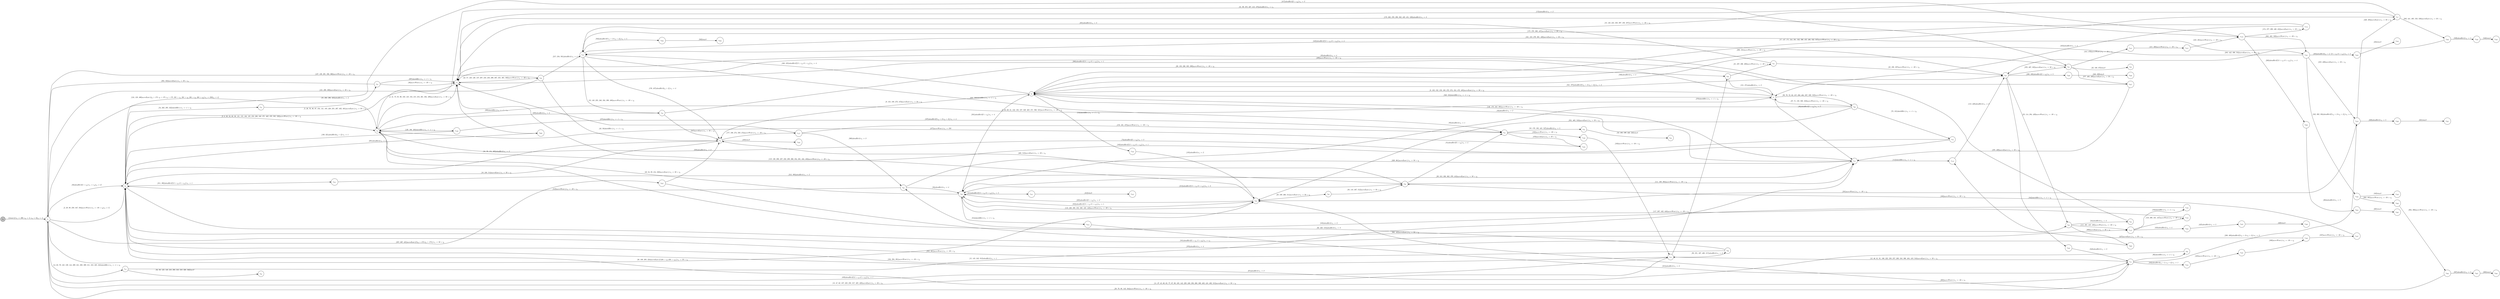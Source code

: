 digraph EFSM{
  graph [rankdir="LR", fontname="Latin Modern Math"];
  node [color="black", fillcolor="white", shape="circle", style="filled", fontname="Latin Modern Math"];
  edge [fontname="Latin Modern Math"];

  s0[fillcolor="gray", label=<s<sub>0</sub>>];
  s1[label=<s<sub>1</sub>>];
  s2[label=<s<sub>2</sub>>];
  s3[label=<s<sub>3</sub>>];
  s4[label=<s<sub>4</sub>>];
  s7[label=<s<sub>7</sub>>];
  s8[label=<s<sub>8</sub>>];
  s9[label=<s<sub>9</sub>>];
  s11[label=<s<sub>11</sub>>];
  s12[label=<s<sub>12</sub>>];
  s14[label=<s<sub>14</sub>>];
  s15[label=<s<sub>15</sub>>];
  s17[label=<s<sub>17</sub>>];
  s18[label=<s<sub>18</sub>>];
  s19[label=<s<sub>19</sub>>];
  s20[label=<s<sub>20</sub>>];
  s21[label=<s<sub>21</sub>>];
  s22[label=<s<sub>22</sub>>];
  s23[label=<s<sub>23</sub>>];
  s24[label=<s<sub>24</sub>>];
  s31[label=<s<sub>31</sub>>];
  s32[label=<s<sub>32</sub>>];
  s36[label=<s<sub>36</sub>>];
  s39[label=<s<sub>39</sub>>];
  s42[label=<s<sub>42</sub>>];
  s48[label=<s<sub>48</sub>>];
  s49[label=<s<sub>49</sub>>];
  s50[label=<s<sub>50</sub>>];
  s51[label=<s<sub>51</sub>>];
  s52[label=<s<sub>52</sub>>];
  s53[label=<s<sub>53</sub>>];
  s54[label=<s<sub>54</sub>>];
  s55[label=<s<sub>55</sub>>];
  s64[label=<s<sub>64</sub>>];
  s66[label=<s<sub>66</sub>>];
  s73[label=<s<sub>73</sub>>];
  s92[label=<s<sub>92</sub>>];
  s93[label=<s<sub>93</sub>>];
  s112[label=<s<sub>112</sub>>];
  s115[label=<s<sub>115</sub>>];
  s116[label=<s<sub>116</sub>>];
  s129[label=<s<sub>129</sub>>];
  s134[label=<s<sub>134</sub>>];
  s161[label=<s<sub>161</sub>>];
  s162[label=<s<sub>162</sub>>];
  s163[label=<s<sub>163</sub>>];
  s164[label=<s<sub>164</sub>>];
  s165[label=<s<sub>165</sub>>];
  s166[label=<s<sub>166</sub>>];
  s167[label=<s<sub>167</sub>>];
  s173[label=<s<sub>173</sub>>];
  s174[label=<s<sub>174</sub>>];
  s177[label=<s<sub>177</sub>>];
  s182[label=<s<sub>182</sub>>];
  s192[label=<s<sub>192</sub>>];
  s200[label=<s<sub>200</sub>>];
  s211[label=<s<sub>211</sub>>];
  s219[label=<s<sub>219</sub>>];
  s220[label=<s<sub>220</sub>>];
  s221[label=<s<sub>221</sub>>];
  s239[label=<s<sub>239</sub>>];
  s240[label=<s<sub>240</sub>>];
  s263[label=<s<sub>263</sub>>];
  s264[label=<s<sub>264</sub>>];
  s265[label=<s<sub>265</sub>>];
  s282[label=<s<sub>282</sub>>];
  s303[label=<s<sub>303</sub>>];
  s304[label=<s<sub>304</sub>>];
  s314[label=<s<sub>314</sub>>];
  s342[label=<s<sub>342</sub>>];
  s357[label=<s<sub>357</sub>>];
  s369[label=<s<sub>369</sub>>];
  s377[label=<s<sub>377</sub>>];
  s387[label=<s<sub>387</sub>>];
  s388[label=<s<sub>388</sub>>];
  s411[label=<s<sub>411</sub>>];
  s412[label=<s<sub>412</sub>>];
  s414[label=<s<sub>414</sub>>];
  s415[label=<s<sub>415</sub>>];
  s424[label=<s<sub>424</sub>>];
  s425[label=<s<sub>425</sub>>];
  s426[label=<s<sub>426</sub>>];
  s458[label=<s<sub>458</sub>>];
  s476[label=<s<sub>476</sub>>];
  s483[label=<s<sub>483</sub>>];
  s484[label=<s<sub>484</sub>>];
  s502[label=<s<sub>502</sub>>];
  s503[label=<s<sub>503</sub>>];
  s539[label=<s<sub>539</sub>>];
  s540[label=<s<sub>540</sub>>];

  s0->s1[label=<<i> [1]start:2/o<sub>1</sub> := 200, o<sub>2</sub> := 3, o<sub>3</sub> := 0&#91;r<sub>2</sub> := 1&#93;</i>>];
  s14->s15[label=<<i> [15, 145, 242, 312]alienHit:0/o<sub>1</sub> := 1</i>>];
  s15->s8[label=<<i> [16]alienHit:0/o<sub>1</sub> := 2</i>>];
  s23->s24[label=<<i> [24]alienHit:0/o<sub>1</sub> := 3</i>>];
  s24->s4[label=<<i> [25]alienHit:0/o<sub>1</sub> := 4</i>>];
  s1->s2[label=<<i> [33]alienHit:0&#91;2 &gt; r<sub>2</sub>&#93;/o<sub>1</sub> := r<sub>2</sub>&#91;r<sub>2</sub> := 2&#93;</i>>];
  s7->s15[label=<<i> [38]alienHit:0&#91;3 &gt; r<sub>2</sub>&#93;/o<sub>1</sub> := 2</i>>];
  s42->s9[label=<<i> [43, 58]shieldHit:1/o<sub>1</sub> := -1 + i<sub>0</sub></i>>];
  s50->s51[label=<<i> [51]alienHit:0&#91;3 &gt; r<sub>2</sub>&#93;/o<sub>1</sub> := 4</i>>];
  s55->s4[label=<<i> [56]moveWest:1/o<sub>1</sub> := -50 + i<sub>0</sub></i>>];
  s11->s66[label=<<i> [66]shieldHit:1/o<sub>1</sub> := -1 + i<sub>0</sub></i>>];
  s66->s2[label=<<i> [67]alienHit:0/o<sub>1</sub> := 2</i>>];
  s36->s73[label=<<i> [73, 101]shieldHit:1/o<sub>1</sub> := -1 + i<sub>0</sub></i>>];
  s73->s3[label=<<i> [74]alienHit:0&#91;3 &gt; r<sub>2</sub>&#93;/o<sub>1</sub> := 3</i>>];
  s36->s39[label=<<i> [83]alienHit:0/o<sub>1</sub> := 1</i>>];
  s39->s3[label=<<i> [40, 84, 95, 214, 363]moveEast:1/o<sub>1</sub> := 50 + i<sub>0</sub></i>>];
  s11->s1[label=<<i> [28, 78, 88, 143, 344]moveWest:1/o<sub>1</sub> := -50 + i<sub>0</sub></i>>];
  s93->s39[label=<<i> [94]alienHit:0/o<sub>1</sub> := 4</i>>];
  s31->s32[label=<<i> [32, 100, 373]win:0</i>>];
  s73->s3[label=<<i> [102]alienHit:0&#91;!(3 &gt; r<sub>2</sub>&or;3 &gt; r<sub>2</sub>)&#93;/o<sub>1</sub> := 1</i>>];
  s1->s48[label=<<i> [48, 108, 205, 224]moveEast:1&#91;!(201 &gt; i<sub>0</sub>&or;201 &gt; i<sub>0</sub>)&#93;/o<sub>1</sub> := 50 + i<sub>0</sub></i>>];
  s48->s49[label=<<i> [49, 109, 466, 511]moveEast:1/o<sub>1</sub> := 50 + i<sub>0</sub></i>>];
  s49->s50[label=<<i> [50, 110, 467, 512]moveEast:1/o<sub>1</sub> := 50 + i<sub>0</sub></i>>];
  s15->s112[label=<<i> [112]shieldHit:1/o<sub>1</sub> := -1 + i<sub>0</sub></i>>];
  s112->s22[label=<<i> [113, 428]alienHit:0/o<sub>1</sub> := 2</i>>];
  s22->s23[label=<<i> [23, 114, 284, 429]moveWest:1/o<sub>1</sub> := -50 + i<sub>0</sub></i>>];
  s1->s3[label=<<i> [124, 128, 406]moveEast:1&#91;i<sub>0</sub> &gt; 175, i<sub>0</sub> &gt; 175, i<sub>0</sub> &gt; 175, 201 &gt; i<sub>0</sub>, 201 &gt; i<sub>0</sub>, 201 &gt; i<sub>0</sub>, 201 &gt; i<sub>0</sub>&#93;/o<sub>1</sub> := 250&#91;r<sub>2</sub> := 4&#93;</i>>];
  s129->s2[label=<<i> [130, 321]alienHit:0&#91;r<sub>2</sub> &gt; 2&#93;/o<sub>1</sub> := 1</i>>];
  s8->s134[label=<<i> [134]shieldHit:1/o<sub>1</sub> := -1 + i<sub>0</sub></i>>];
  s134->s48[label=<<i> [135]alienHit:0/o<sub>1</sub> := 2</i>>];
  s42->s1[label=<<i> [127, 138, 291, 356, 366]moveWest:1/o<sub>1</sub> := -50 + i<sub>0</sub></i>>];
  s20->s7[label=<<i> [151, 271]alienHit:0/o<sub>1</sub> := 2</i>>];
  s8->s9[label=<<i> [9, 153, 189, 273, 473]moveEast:1/o<sub>1</sub> := 50 + i<sub>0</sub></i>>];
  s9->s2[label=<<i> [44, 59, 154, 469]alienHit:0/o<sub>1</sub> := 3</i>>];
  s36->s7[label=<<i> [37, 71, 158, 508, 523]moveWest:1/o<sub>1</sub> := -50 + i<sub>0</sub></i>>];
  s8->s18[label=<<i> [160, 525]alienHit:0&#91;!(3 &gt; r<sub>2</sub>&or;3 &gt; r<sub>2</sub>)&#93;/o<sub>1</sub> := 4</i>>];
  s18->s161[label=<<i> [161, 218, 279, 301, 438]moveEast:1/o<sub>1</sub> := 50 + i<sub>0</sub></i>>];
  s161->s162[label=<<i> [162, 302, 384]alienHit:0&#91;!(r<sub>2</sub> &gt; 2&or;r<sub>2</sub> &gt; 2)&#93;/o<sub>1</sub> := 4</i>>];
  s162->s163[label=<<i> [163]win:0</i>>];
  s11->s164[label=<<i> [164]alienHit:0&#91;r<sub>2</sub> &gt; 2, r<sub>2</sub> &gt; 2&#93;/o<sub>1</sub> := 1</i>>];
  s164->s165[label=<<i> [165]moveWest:1/o<sub>1</sub> := -50 + i<sub>0</sub></i>>];
  s165->s166[label=<<i> [166]moveWest:1/o<sub>1</sub> := -50 + i<sub>0</sub></i>>];
  s166->s167[label=<<i> [167]moveWest:1/o<sub>1</sub> := -50 + i<sub>0</sub></i>>];
  s167->s50[label=<<i> [168]moveWest:1/o<sub>1</sub> := -50 + i<sub>0</sub></i>>];
  s15->s8[label=<<i> [146, 170, 243, 395]moveWest:1/o<sub>1</sub> := -50 + i<sub>0</sub></i>>];
  s17->s4[label=<<i> [172]alienHit:0/o<sub>1</sub> := 2</i>>];
  s18->s9[label=<<i> [176, 457]alienHit:0&#91;r<sub>2</sub> &gt; 2&#93;/o<sub>1</sub> := 4</i>>];
  s177->s51[label=<<i> [178, 191, 475]moveWest:1/o<sub>1</sub> := -50 + i<sub>0</sub></i>>];
  s2->s115[label=<<i> [181]alienHit:0&#91;3 &gt; r<sub>2</sub>, 3 &gt; r<sub>2</sub>&#93;/o<sub>1</sub> := r<sub>2</sub></i>>];
  s115->s182[label=<<i> [182]shieldHit:1/o<sub>1</sub> := -1 + i<sub>0</sub></i>>];
  s182->s3[label=<<i> [183]alienHit:0/o<sub>1</sub> := 3</i>>];
  s51->s192[label=<<i> [192]moveWest:1/o<sub>1</sub> := -50 + i<sub>0</sub></i>>];
  s192->s12[label=<<i> [193]moveWest:1/o<sub>1</sub> := -50 + i<sub>0</sub></i>>];
  s12->s2[label=<<i> [194, 294, 391]moveWest:1/o<sub>1</sub> := -50 + i<sub>0</sub></i>>];
  s129->s51[label=<<i> [197]alienHit:0&#91;!(r<sub>2</sub> &gt; 2&or;r<sub>2</sub> &gt; 2)&#93;/o<sub>1</sub> := 4</i>>];
  s51->s52[label=<<i> [52, 179, 198, 445, 527]alienHit:0/o<sub>1</sub> := 5</i>>];
  s52->s53[label=<<i> [53, 180, 199, 446, 528]win:0</i>>];
  s4->s200[label=<<i> [200]shieldHit:1/o<sub>1</sub> := -1 + i<sub>0</sub></i>>];
  s200->s2[label=<<i> [201]alienHit:0/o<sub>1</sub> := 1</i>>];
  s42->s1[label=<<i> [121, 208, 308]moveEast:1/o<sub>1</sub> := 50 + i<sub>0</sub></i>>];
  s2->s211[label=<<i> [211, 392]alienHit:0&#91;!(3 &gt; r<sub>2</sub>&or;3 &gt; r<sub>2</sub>)&#93;/o<sub>1</sub> := 1</i>>];
  s211->s50[label=<<i> [212, 393]alienHit:0/o<sub>1</sub> := 2</i>>];
  s50->s39[label=<<i> [213]alienHit:0&#91;!(3 &gt; r<sub>2</sub>&or;3 &gt; r<sub>2</sub>)&#93;/o<sub>1</sub> := 3</i>>];
  s161->s219[label=<<i> [219, 439]moveEast:1/o<sub>1</sub> := 50 + i<sub>0</sub></i>>];
  s219->s220[label=<<i> [220]alienHit:0/o<sub>1</sub> := 5</i>>];
  s220->s221[label=<<i> [221]win:0</i>>];
  s48->s39[label=<<i> [225]alienHit:0&#91;3 &gt; r<sub>2</sub>&#93;/o<sub>1</sub> := 2</i>>];
  s4->s2[label=<<i> [5, 26, 76, 86, 97, 104, 141, 185, 228, 255, 267, 402, 491]moveEast:1/o<sub>1</sub> := 50 + i<sub>0</sub></i>>];
  s11->s219[label=<<i> [230, 493]alienHit:0&#91;!(r<sub>2</sub> &gt; 2&or;r<sub>2</sub> &gt; 2)&#93;/o<sub>1</sub> := 3</i>>];
  s219->s48[label=<<i> [231]moveWest:1/o<sub>1</sub> := -50 + i<sub>0</sub></i>>];
  s42->s18[label=<<i> [217, 234, 501]alienHit:0/o<sub>1</sub> := 4</i>>];
  s21->s22[label=<<i> [22, 238, 337]moveWest:1/o<sub>1</sub> := -50 + i<sub>0</sub></i>>];
  s22->s239[label=<<i> [239, 338]alienHit:0&#91;3 &gt; r<sub>2</sub>&#93;/o<sub>1</sub> := 5</i>>];
  s239->s240[label=<<i> [240, 339]win:0</i>>];
  s19->s9[label=<<i> [247]moveEast:1/o<sub>1</sub> := 50 + i<sub>0</sub></i>>];
  s9->s2[label=<<i> [10, 248, 514]moveEast:1/o<sub>1</sub> := 50 + i<sub>0</sub></i>>];
  s92->s2[label=<<i> [252, 461]moveWest:1/o<sub>1</sub> := -50 + i<sub>0</sub></i>>];
  s1->s2[label=<<i> [2, 29, 89, 259, 347, 504]moveWest:1/o<sub>1</sub> := -50 + i<sub>0</sub>&#91;r<sub>2</sub> := 5&#93;</i>>];
  s173->s263[label=<<i> [263]alienHit:0&#91;!(3 &gt; r<sub>2</sub>&or;3 &gt; r<sub>2</sub>)&#93;/o<sub>1</sub> := 4</i>>];
  s263->s264[label=<<i> [264]alienHit:0/o<sub>1</sub> := 5</i>>];
  s264->s265[label=<<i> [265]win:0</i>>];
  s7->s4[label=<<i> [266]alienHit:0&#91;!(3 &gt; r<sub>2</sub>&or;3 &gt; r<sub>2</sub>)&#93;/o<sub>1</sub> := 1</i>>];
  s12->s20[label=<<i> [270]shieldHit:1/o<sub>1</sub> := -1 + i<sub>0</sub></i>>];
  s7->s8[label=<<i> [8, 133, 152, 159, 188, 272, 374, 454, 472, 485]moveEast:1/o<sub>1</sub> := 50 + i<sub>0</sub></i>>];
  s9->s177[label=<<i> [177, 190, 274, 359, 474]moveWest:1/o<sub>1</sub> := -50 + i<sub>0</sub></i>>];
  s177->s4[label=<<i> [275]shieldHit:1/o<sub>1</sub> := -1 + i<sub>0</sub></i>>];
  s161->s8[label=<<i> [280, 531]moveWest:1/o<sub>1</sub> := -50 + i<sub>0</sub></i>>];
  s55->s4[label=<<i> [297]shieldHit:1/o<sub>1</sub> := -1 + i<sub>0</sub></i>>];
  s174->s18[label=<<i> [175, 278, 300, 437]moveEast:1/o<sub>1</sub> := 50 + i<sub>0</sub></i>>];
  s162->s303[label=<<i> [303, 385]moveWest:1/o<sub>1</sub> := -50 + i<sub>0</sub></i>>];
  s303->s304[label=<<i> [304, 386]moveWest:1/o<sub>1</sub> := -50 + i<sub>0</sub></i>>];
  s304->s48[label=<<i> [305]moveWest:1/o<sub>1</sub> := -50 + i<sub>0</sub></i>>];
  s48->s4[label=<<i> [119, 136, 206, 227, 232, 289, 306, 354, 381, 434, 450]moveWest:1/o<sub>1</sub> := -50 + i<sub>0</sub></i>>];
  s39->s314[label=<<i> [314]shieldHit:1/o<sub>1</sub> := -1 + i<sub>0</sub></i>>];
  s314->s11[label=<<i> [315]alienHit:0/o<sub>1</sub> := 2</i>>];
  s12->s1[label=<<i> [13, 47, 62, 107, 223, 258, 317, 405, 420]moveEast:1/o<sub>1</sub> := 50 + i<sub>0</sub></i>>];
  s3->s129[label=<<i> [129, 196, 320]shieldHit:1/o<sub>1</sub> := -1 + i<sub>0</sub></i>>];
  s2->s54[label=<<i> [54, 202, 295, 322]shieldHit:1/o<sub>1</sub> := -1 + i<sub>0</sub></i>>];
  s54->s55[label=<<i> [55, 203, 296, 323]alienHit:0/o<sub>1</sub> := 2</i>>];
  s55->s1[label=<<i> [204, 324]moveEast:1/o<sub>1</sub> := 50 + i<sub>0</sub></i>>];
  s1->s14[label=<<i> [14, 63, 79, 122, 139, 144, 209, 241, 292, 309, 311, 318, 325, 345]shieldHit:1/o<sub>1</sub> := -1 + i<sub>0</sub></i>>];
  s14->s64[label=<<i> [64, 80, 123, 140, 210, 293, 310, 319, 326, 346]lose:0</i>>];
  s92->s93[label=<<i> [93, 328, 518]alienHit:0/o<sub>1</sub> := 3</i>>];
  s93->s15[label=<<i> [329, 361]moveEast:1/o<sub>1</sub> := 50 + i<sub>0</sub></i>>];
  s39->s8[label=<<i> [331]alienHit:0&#91;3 &gt; r<sub>2</sub>&#93;/o<sub>1</sub> := 4</i>>];
  s17->s18[label=<<i> [18, 148, 245, 333, 397, 456, 487]moveWest:1/o<sub>1</sub> := -50 + i<sub>0</sub></i>>];
  s18->s19[label=<<i> [19, 149, 235, 246, 334, 398, 488]moveWest:1/o<sub>1</sub> := -50 + i<sub>0</sub></i>>];
  s19->s20[label=<<i> [20, 150, 236, 335, 399]moveWest:1/o<sub>1</sub> := -50 + i<sub>0</sub></i>>];
  s20->s21[label=<<i> [21, 237, 336, 400]moveWest:1/o<sub>1</sub> := -50 + i<sub>0</sub></i>>];
  s7->s8[label=<<i> [340, 524]shieldHit:1/o<sub>1</sub> := -1 + i<sub>0</sub></i>>];
  s8->s22[label=<<i> [341, 375]alienHit:0&#91;!(r<sub>2</sub> &gt; 2&or;r<sub>2</sub> &gt; 2)&#93;/o<sub>1</sub> := 2</i>>];
  s22->s342[label=<<i> [342]shieldHit:1/o<sub>1</sub> := -1 + i<sub>0</sub></i>>];
  s342->s11[label=<<i> [343]alienHit:0/o<sub>1</sub> := 3</i>>];
  s48->s39[label=<<i> [352]alienHit:0&#91;!(3 &gt; r<sub>2</sub>&or;3 &gt; r<sub>2</sub>)&#93;/o<sub>1</sub> := 1</i>>];
  s39->s48[label=<<i> [118, 226, 288, 353, 380, 433, 449]moveWest:1/o<sub>1</sub> := -50 + i<sub>0</sub></i>>];
  s4->s42[label=<<i> [42, 57, 120, 126, 137, 207, 216, 233, 290, 307, 355, 365, 500]moveWest:1/o<sub>1</sub> := -50 + i<sub>0</sub></i>>];
  s1->s357[label=<<i> [357, 367, 421]moveEast:1&#91;!(i<sub>0</sub> &gt; 175&or;i<sub>0</sub> &gt; 175)&#93;/o<sub>1</sub> := 50 + i<sub>0</sub></i>>];
  s357->s9[label=<<i> [358]alienHit:0/o<sub>1</sub> := 2</i>>];
  s177->s93[label=<<i> [360]alienHit:0/o<sub>1</sub> := 3</i>>];
  s3->s4[label=<<i> [4, 41, 75, 85, 96, 103, 125, 184, 215, 254, 261, 364, 490]moveEast:1/o<sub>1</sub> := 50 + i<sub>0</sub></i>>];
  s357->s23[label=<<i> [368, 422]moveEast:1/o<sub>1</sub> := 50 + i<sub>0</sub></i>>];
  s23->s369[label=<<i> [369]moveEast:1/o<sub>1</sub> := 50 + i<sub>0</sub></i>>];
  s369->s2[label=<<i> [370]alienHit:0/o<sub>1</sub> := 4</i>>];
  s22->s31[label=<<i> [376, 497, 535]moveEast:1/o<sub>1</sub> := 50 + i<sub>0</sub></i>>];
  s377->s15[label=<<i> [378, 409]moveEast:1/o<sub>1</sub> := 50 + i<sub>0</sub></i>>];
  s15->s39[label=<<i> [39, 313, 330, 362, 379, 410]moveEast:1/o<sub>1</sub> := 50 + i<sub>0</sub></i>>];
  s304->s387[label=<<i> [387]alienHit:0/o<sub>1</sub> := 5</i>>];
  s387->s388[label=<<i> [388]win:0</i>>];
  s50->s15[label=<<i> [111, 169, 394]moveWest:1/o<sub>1</sub> := -50 + i<sub>0</sub></i>>];
  s8->s17[label=<<i> [17, 147, 171, 244, 281, 332, 396, 455, 486, 532, 537]moveWest:1/o<sub>1</sub> := -50 + i<sub>0</sub></i>>];
  s21->s4[label=<<i> [401]alienHit:0/o<sub>1</sub> := 3</i>>];
  s3->s31[label=<<i> [31, 99, 372, 407, 413, 478]alienHit:0/o<sub>1</sub> := r<sub>2</sub></i>>];
  s39->s411[label=<<i> [411]alienHit:0&#91;!(3 &gt; r<sub>2</sub>&or;3 &gt; r<sub>2</sub>)&#93;/o<sub>1</sub> := 5</i>>];
  s411->s412[label=<<i> [412]win:0</i>>];
  s31->s414[label=<<i> [414, 479]moveWest:1/o<sub>1</sub> := -50 + i<sub>0</sub></i>>];
  s414->s415[label=<<i> [415, 480]moveWest:1/o<sub>1</sub> := -50 + i<sub>0</sub></i>>];
  s415->s173[label=<<i> [416, 481]moveWest:1/o<sub>1</sub> := -50 + i<sub>0</sub></i>>];
  s173->s2[label=<<i> [417]alienHit:0&#91;3 &gt; r<sub>2</sub>&#93;/o<sub>1</sub> := 3</i>>];
  s115->s424[label=<<i> [424]alienHit:0/o<sub>1</sub> := 4</i>>];
  s424->s425[label=<<i> [425]alienHit:0/o<sub>1</sub> := 5</i>>];
  s425->s426[label=<<i> [426]win:0</i>>];
  s166->s112[label=<<i> [427]moveEast:1/o<sub>1</sub> := 50 + i<sub>0</sub></i>>];
  s23->s115[label=<<i> [115, 285, 423, 430]moveWest:1/o<sub>1</sub> := -50 + i<sub>0</sub></i>>];
  s115->s116[label=<<i> [116, 286, 431, 447]moveWest:1/o<sub>1</sub> := -50 + i<sub>0</sub></i>>];
  s116->s39[label=<<i> [117, 287, 432, 448]moveWest:1/o<sub>1</sub> := -50 + i<sub>0</sub></i>>];
  s4->s173[label=<<i> [173, 262, 276, 298, 382, 435, 451, 529]alienHit:0/o<sub>1</sub> := 3</i>>];
  s173->s174[label=<<i> [174, 277, 299, 436, 452]moveEast:1/o<sub>1</sub> := 50 + i<sub>0</sub></i>>];
  s219->s17[label=<<i> [440, 494]moveEast:1/o<sub>1</sub> := 50 + i<sub>0</sub></i>>];
  s17->s282[label=<<i> [282, 441, 495, 533, 538]moveEast:1/o<sub>1</sub> := 50 + i<sub>0</sub></i>>];
  s282->s22[label=<<i> [283, 442, 496, 534]moveEast:1/o<sub>1</sub> := 50 + i<sub>0</sub></i>>];
  s22->s18[label=<<i> [443]alienHit:0&#91;!(3 &gt; r<sub>2</sub>&or;3 &gt; r<sub>2</sub>)&#93;/o<sub>1</sub> := 4</i>>];
  s18->s51[label=<<i> [444, 526]shieldHit:1/o<sub>1</sub> := -1 + i<sub>0</sub></i>>];
  s174->s7[label=<<i> [453]alienHit:0/o<sub>1</sub> := 4</i>>];
  s9->s458[label=<<i> [458]win:0</i>>];
  s1->s12[label=<<i> [459]alienHit:0&#91;!(2 &gt; r<sub>2</sub>&or;2 &gt; r<sub>2</sub>)&#93;/o<sub>1</sub> := 1</i>>];
  s7->s36[label=<<i> [36, 70, 72, 82, 157, 350, 464, 507, 509, 522]moveWest:1/o<sub>1</sub> := -50 + i<sub>0</sub></i>>];
  s50->s9[label=<<i> [468, 513]moveEast:1/o<sub>1</sub> := 50 + i<sub>0</sub></i>>];
  s2->s3[label=<<i> [3, 6, 30, 34, 68, 98, 131, 155, 186, 195, 253, 260, 348, 371, 462, 470, 505, 520]moveWest:1/o<sub>1</sub> := -50 + i<sub>0</sub></i>>];
  s3->s7[label=<<i> [7, 35, 69, 81, 132, 156, 187, 349, 463, 471, 506, 521]moveWest:1/o<sub>1</sub> := -50 + i<sub>0</sub></i>>];
  s51->s476[label=<<i> [476]moveEast:1/o<sub>1</sub> := 50 + i<sub>0</sub></i>>];
  s476->s3[label=<<i> [477]moveWest:1/o<sub>1</sub> := 250</i>>];
  s161->s483[label=<<i> [483]alienHit:0&#91;r<sub>2</sub> &gt; 2, !(3 &gt; r<sub>2</sub>&or;3 &gt; r<sub>2</sub>)&#93;/o<sub>1</sub> := 5</i>>];
  s483->s484[label=<<i> [484]win:0</i>>];
  s19->s3[label=<<i> [489]alienHit:0/o<sub>1</sub> := 2</i>>];
  s2->s11[label=<<i> [11, 27, 45, 60, 65, 77, 87, 90, 105, 142, 229, 249, 256, 268, 389, 403, 418, 492, 515]moveEast:1/o<sub>1</sub> := 50 + i<sub>0</sub></i>>];
  s31->s377[label=<<i> [377, 408, 498]moveEast:1/o<sub>1</sub> := 50 + i<sub>0</sub></i>>];
  s377->s4[label=<<i> [499]moveWest:1/o<sub>1</sub> := -50 + i<sub>0</sub></i>>];
  s18->s502[label=<<i> [502]alienHit:0&#91;!(r<sub>2</sub> &gt; 2&or;r<sub>2</sub> &gt; 2)&#93;/o<sub>1</sub> := 5</i>>];
  s502->s503[label=<<i> [503]win:0</i>>];
  s36->s48[label=<<i> [351, 465, 510]moveEast:1/o<sub>1</sub> := 50 + i<sub>0</sub></i>>];
  s11->s12[label=<<i> [12, 46, 61, 91, 106, 222, 250, 257, 269, 316, 390, 404, 419, 516]moveEast:1/o<sub>1</sub> := 50 + i<sub>0</sub></i>>];
  s12->s92[label=<<i> [92, 251, 327, 460, 517]alienHit:0/o<sub>1</sub> := 2</i>>];
  s93->s2[label=<<i> [519]moveWest:1/o<sub>1</sub> := -50 + i<sub>0</sub></i>>];
  s173->s161[label=<<i> [383, 482, 530]moveWest:1/o<sub>1</sub> := -50 + i<sub>0</sub></i>>];
  s31->s8[label=<<i> [536]alienHit:0/o<sub>1</sub> := 4</i>>];
  s282->s539[label=<<i> [539]alienHit:0/o<sub>1</sub> := 5</i>>];
  s539->s540[label=<<i> [540]win:0</i>>];
}